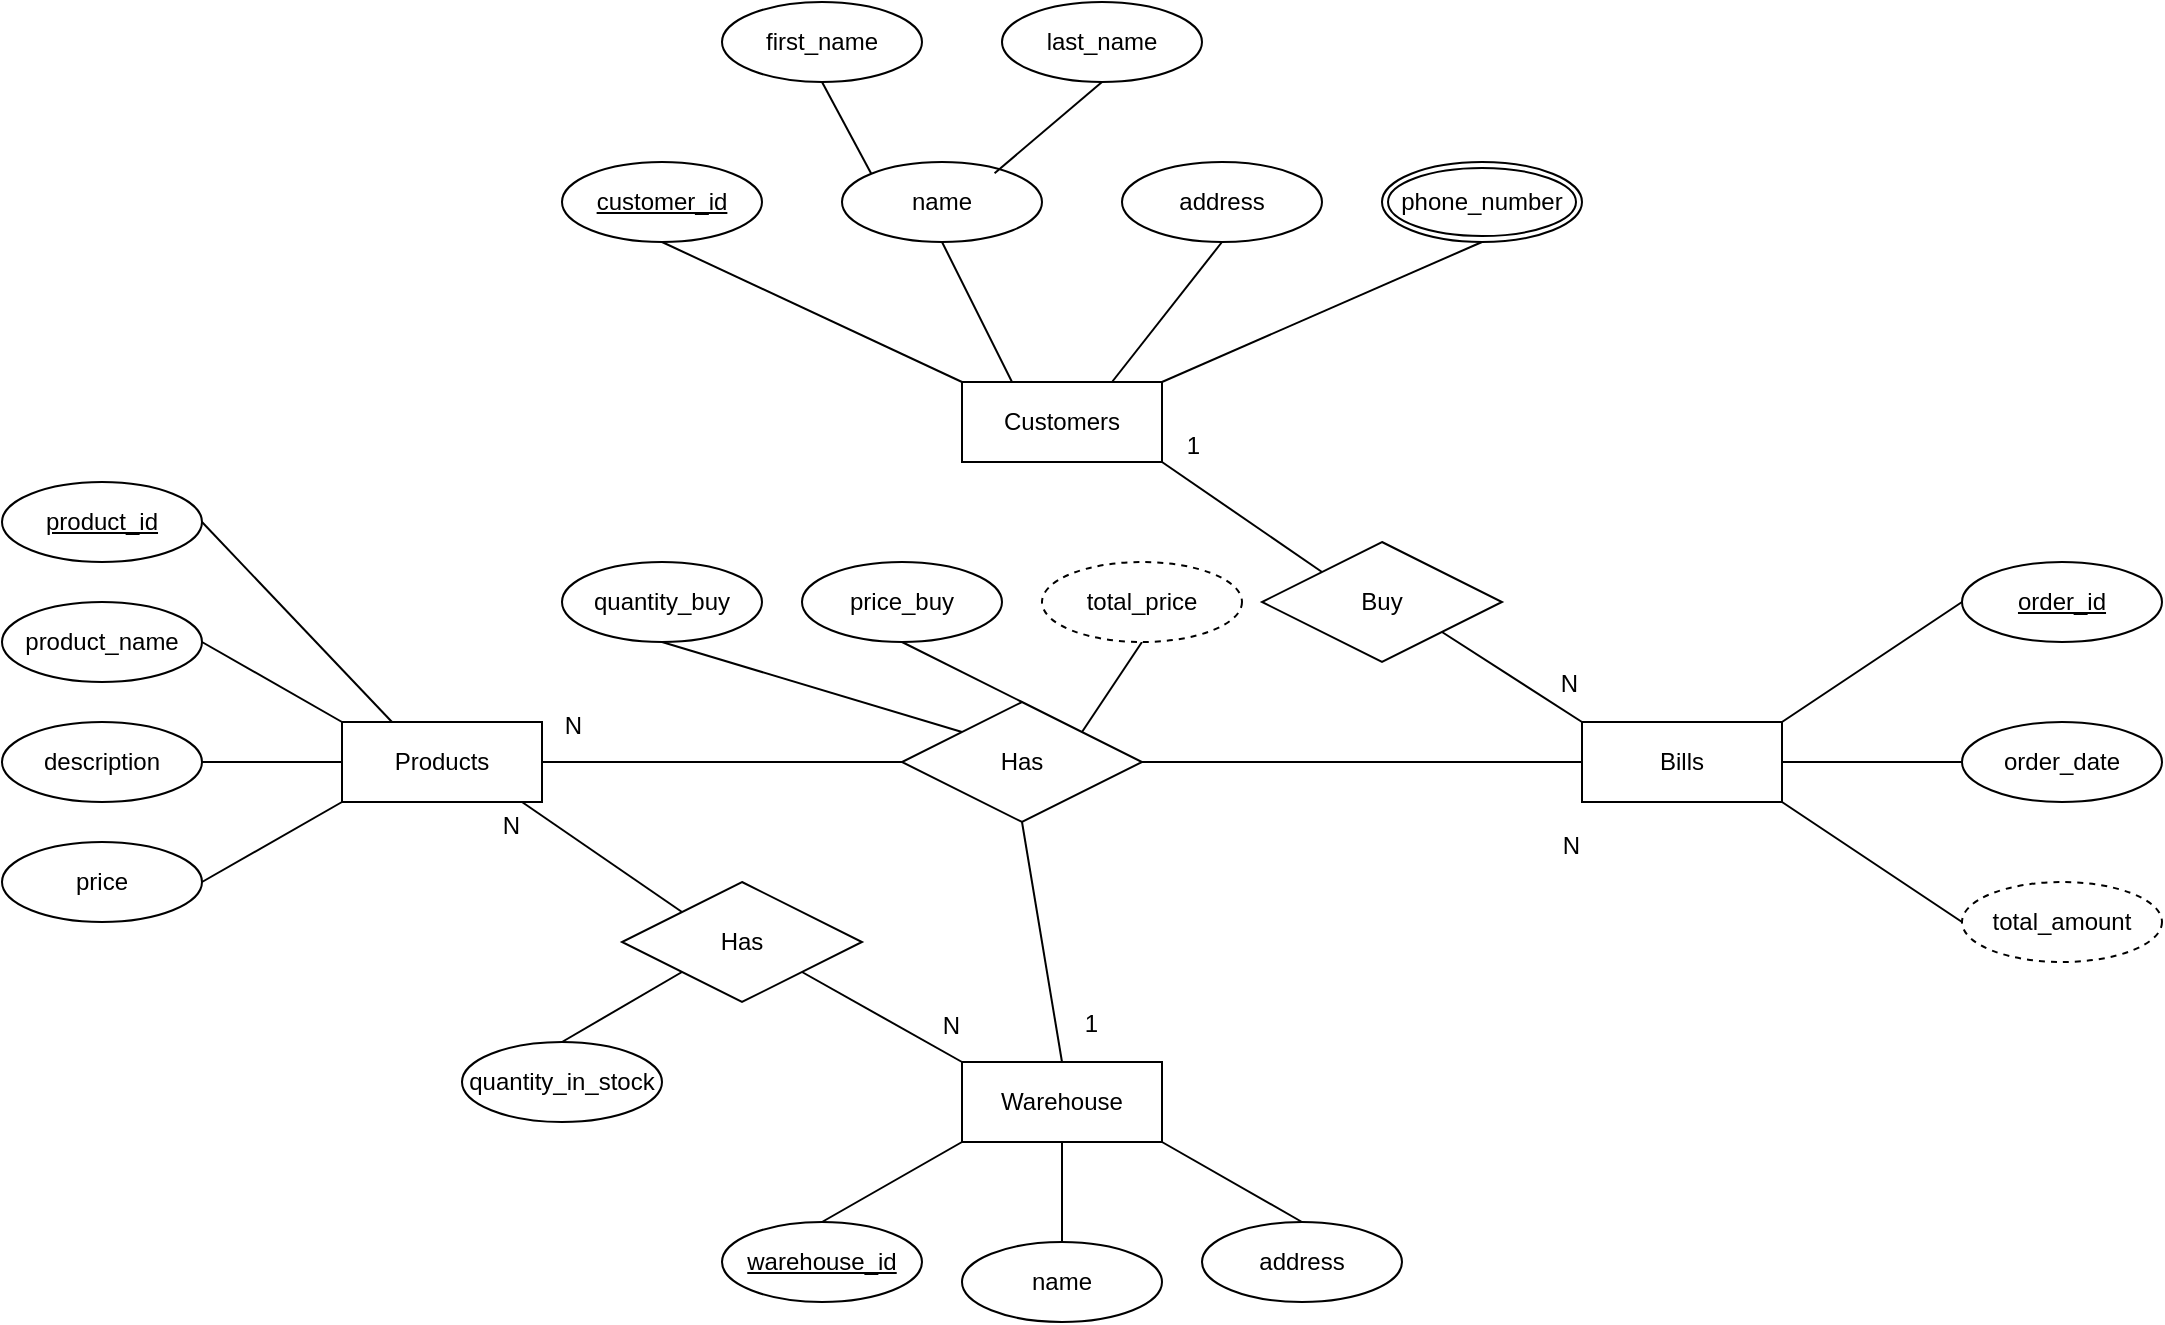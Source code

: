<mxfile version="22.0.7" type="device">
  <diagram name="Trang-1" id="I6vSAnG0Z0liUHzIv_t6">
    <mxGraphModel dx="1720" dy="1912" grid="1" gridSize="10" guides="1" tooltips="1" connect="1" arrows="1" fold="1" page="1" pageScale="1" pageWidth="827" pageHeight="1169" math="0" shadow="0">
      <root>
        <mxCell id="0" />
        <mxCell id="1" parent="0" />
        <mxCell id="HKH86jLXmNXEuIbAaIBr-1" value="Products" style="whiteSpace=wrap;html=1;align=center;" parent="1" vertex="1">
          <mxGeometry x="230" y="120" width="100" height="40" as="geometry" />
        </mxCell>
        <mxCell id="HKH86jLXmNXEuIbAaIBr-2" value="Customers" style="whiteSpace=wrap;html=1;align=center;" parent="1" vertex="1">
          <mxGeometry x="540" y="-50" width="100" height="40" as="geometry" />
        </mxCell>
        <mxCell id="HKH86jLXmNXEuIbAaIBr-3" value="Bills" style="whiteSpace=wrap;html=1;align=center;" parent="1" vertex="1">
          <mxGeometry x="850" y="120" width="100" height="40" as="geometry" />
        </mxCell>
        <mxCell id="HKH86jLXmNXEuIbAaIBr-4" value="Warehouse" style="whiteSpace=wrap;html=1;align=center;" parent="1" vertex="1">
          <mxGeometry x="540" y="290" width="100" height="40" as="geometry" />
        </mxCell>
        <mxCell id="HKH86jLXmNXEuIbAaIBr-5" value="product_id" style="ellipse;whiteSpace=wrap;html=1;align=center;fontStyle=4;" parent="1" vertex="1">
          <mxGeometry x="60" width="100" height="40" as="geometry" />
        </mxCell>
        <mxCell id="HKH86jLXmNXEuIbAaIBr-7" value="product_name" style="ellipse;whiteSpace=wrap;html=1;align=center;" parent="1" vertex="1">
          <mxGeometry x="60" y="60" width="100" height="40" as="geometry" />
        </mxCell>
        <mxCell id="HKH86jLXmNXEuIbAaIBr-8" value="description" style="ellipse;whiteSpace=wrap;html=1;align=center;" parent="1" vertex="1">
          <mxGeometry x="60" y="120" width="100" height="40" as="geometry" />
        </mxCell>
        <mxCell id="HKH86jLXmNXEuIbAaIBr-9" value="price" style="ellipse;whiteSpace=wrap;html=1;align=center;" parent="1" vertex="1">
          <mxGeometry x="60" y="180" width="100" height="40" as="geometry" />
        </mxCell>
        <mxCell id="HKH86jLXmNXEuIbAaIBr-11" value="&lt;u&gt;customer_id&lt;/u&gt;" style="ellipse;whiteSpace=wrap;html=1;align=center;" parent="1" vertex="1">
          <mxGeometry x="340" y="-160" width="100" height="40" as="geometry" />
        </mxCell>
        <mxCell id="HKH86jLXmNXEuIbAaIBr-12" value="name" style="ellipse;whiteSpace=wrap;html=1;align=center;" parent="1" vertex="1">
          <mxGeometry x="480" y="-160" width="100" height="40" as="geometry" />
        </mxCell>
        <mxCell id="HKH86jLXmNXEuIbAaIBr-13" value="first_name" style="ellipse;whiteSpace=wrap;html=1;align=center;" parent="1" vertex="1">
          <mxGeometry x="420" y="-240" width="100" height="40" as="geometry" />
        </mxCell>
        <mxCell id="HKH86jLXmNXEuIbAaIBr-14" value="last_name" style="ellipse;whiteSpace=wrap;html=1;align=center;" parent="1" vertex="1">
          <mxGeometry x="560" y="-240" width="100" height="40" as="geometry" />
        </mxCell>
        <mxCell id="HKH86jLXmNXEuIbAaIBr-16" value="total_amount" style="ellipse;whiteSpace=wrap;html=1;align=center;dashed=1;" parent="1" vertex="1">
          <mxGeometry x="1040" y="200" width="100" height="40" as="geometry" />
        </mxCell>
        <mxCell id="HKH86jLXmNXEuIbAaIBr-18" value="&lt;u&gt;order_id&lt;/u&gt;" style="ellipse;whiteSpace=wrap;html=1;align=center;" parent="1" vertex="1">
          <mxGeometry x="1040" y="40" width="100" height="40" as="geometry" />
        </mxCell>
        <mxCell id="HKH86jLXmNXEuIbAaIBr-19" value="order_date" style="ellipse;whiteSpace=wrap;html=1;align=center;" parent="1" vertex="1">
          <mxGeometry x="1040" y="120" width="100" height="40" as="geometry" />
        </mxCell>
        <mxCell id="HKH86jLXmNXEuIbAaIBr-21" value="&lt;u&gt;warehouse_id&lt;/u&gt;" style="ellipse;whiteSpace=wrap;html=1;align=center;" parent="1" vertex="1">
          <mxGeometry x="420" y="370" width="100" height="40" as="geometry" />
        </mxCell>
        <mxCell id="HKH86jLXmNXEuIbAaIBr-24" value="" style="endArrow=none;html=1;rounded=0;exitX=1;exitY=0.5;exitDx=0;exitDy=0;entryX=0.25;entryY=0;entryDx=0;entryDy=0;" parent="1" source="HKH86jLXmNXEuIbAaIBr-5" target="HKH86jLXmNXEuIbAaIBr-1" edge="1">
          <mxGeometry relative="1" as="geometry">
            <mxPoint x="560" y="90" as="sourcePoint" />
            <mxPoint x="720" y="90" as="targetPoint" />
          </mxGeometry>
        </mxCell>
        <mxCell id="HKH86jLXmNXEuIbAaIBr-25" value="" style="endArrow=none;html=1;rounded=0;exitX=1;exitY=0.5;exitDx=0;exitDy=0;entryX=0;entryY=0;entryDx=0;entryDy=0;" parent="1" source="HKH86jLXmNXEuIbAaIBr-7" target="HKH86jLXmNXEuIbAaIBr-1" edge="1">
          <mxGeometry relative="1" as="geometry">
            <mxPoint x="390" y="110" as="sourcePoint" />
            <mxPoint x="720" y="90" as="targetPoint" />
          </mxGeometry>
        </mxCell>
        <mxCell id="HKH86jLXmNXEuIbAaIBr-26" value="" style="endArrow=none;html=1;rounded=0;exitX=1;exitY=0.5;exitDx=0;exitDy=0;entryX=0;entryY=0.5;entryDx=0;entryDy=0;" parent="1" source="HKH86jLXmNXEuIbAaIBr-8" target="HKH86jLXmNXEuIbAaIBr-1" edge="1">
          <mxGeometry relative="1" as="geometry">
            <mxPoint x="560" y="90" as="sourcePoint" />
            <mxPoint x="720" y="90" as="targetPoint" />
          </mxGeometry>
        </mxCell>
        <mxCell id="HKH86jLXmNXEuIbAaIBr-27" value="" style="endArrow=none;html=1;rounded=0;exitX=1;exitY=0.5;exitDx=0;exitDy=0;entryX=0;entryY=1;entryDx=0;entryDy=0;" parent="1" source="HKH86jLXmNXEuIbAaIBr-9" target="HKH86jLXmNXEuIbAaIBr-1" edge="1">
          <mxGeometry relative="1" as="geometry">
            <mxPoint x="560" y="90" as="sourcePoint" />
            <mxPoint x="720" y="90" as="targetPoint" />
          </mxGeometry>
        </mxCell>
        <mxCell id="HKH86jLXmNXEuIbAaIBr-29" value="" style="endArrow=none;html=1;rounded=0;exitX=0.5;exitY=1;exitDx=0;exitDy=0;entryX=0;entryY=0;entryDx=0;entryDy=0;" parent="1" source="HKH86jLXmNXEuIbAaIBr-11" target="HKH86jLXmNXEuIbAaIBr-2" edge="1">
          <mxGeometry relative="1" as="geometry">
            <mxPoint x="560" y="90" as="sourcePoint" />
            <mxPoint x="720" y="90" as="targetPoint" />
          </mxGeometry>
        </mxCell>
        <mxCell id="HKH86jLXmNXEuIbAaIBr-30" value="" style="endArrow=none;html=1;rounded=0;exitX=0.5;exitY=1;exitDx=0;exitDy=0;entryX=0.25;entryY=0;entryDx=0;entryDy=0;" parent="1" source="HKH86jLXmNXEuIbAaIBr-12" target="HKH86jLXmNXEuIbAaIBr-2" edge="1">
          <mxGeometry relative="1" as="geometry">
            <mxPoint x="560" y="90" as="sourcePoint" />
            <mxPoint x="720" y="90" as="targetPoint" />
          </mxGeometry>
        </mxCell>
        <mxCell id="HKH86jLXmNXEuIbAaIBr-31" value="" style="endArrow=none;html=1;rounded=0;entryX=0.75;entryY=0;entryDx=0;entryDy=0;" parent="1" target="HKH86jLXmNXEuIbAaIBr-2" edge="1">
          <mxGeometry relative="1" as="geometry">
            <mxPoint x="670" y="-120" as="sourcePoint" />
            <mxPoint x="720" y="90" as="targetPoint" />
          </mxGeometry>
        </mxCell>
        <mxCell id="HKH86jLXmNXEuIbAaIBr-32" value="" style="endArrow=none;html=1;rounded=0;exitX=1;exitY=0;exitDx=0;exitDy=0;entryX=0.5;entryY=1;entryDx=0;entryDy=0;" parent="1" source="HKH86jLXmNXEuIbAaIBr-2" target="HKH86jLXmNXEuIbAaIBr-57" edge="1">
          <mxGeometry relative="1" as="geometry">
            <mxPoint x="560" y="90" as="sourcePoint" />
            <mxPoint x="810" y="-100" as="targetPoint" />
          </mxGeometry>
        </mxCell>
        <mxCell id="HKH86jLXmNXEuIbAaIBr-33" value="" style="endArrow=none;html=1;rounded=0;exitX=0.5;exitY=1;exitDx=0;exitDy=0;entryX=0;entryY=0;entryDx=0;entryDy=0;" parent="1" source="HKH86jLXmNXEuIbAaIBr-13" target="HKH86jLXmNXEuIbAaIBr-12" edge="1">
          <mxGeometry relative="1" as="geometry">
            <mxPoint x="560" y="90" as="sourcePoint" />
            <mxPoint x="720" y="90" as="targetPoint" />
          </mxGeometry>
        </mxCell>
        <mxCell id="HKH86jLXmNXEuIbAaIBr-34" value="" style="endArrow=none;html=1;rounded=0;exitX=0.5;exitY=1;exitDx=0;exitDy=0;entryX=0.763;entryY=0.14;entryDx=0;entryDy=0;entryPerimeter=0;" parent="1" source="HKH86jLXmNXEuIbAaIBr-14" target="HKH86jLXmNXEuIbAaIBr-12" edge="1">
          <mxGeometry relative="1" as="geometry">
            <mxPoint x="560" y="90" as="sourcePoint" />
            <mxPoint x="570" y="-160" as="targetPoint" />
          </mxGeometry>
        </mxCell>
        <mxCell id="HKH86jLXmNXEuIbAaIBr-35" value="" style="endArrow=none;html=1;rounded=0;entryX=0.5;entryY=0;entryDx=0;entryDy=0;exitX=0;exitY=1;exitDx=0;exitDy=0;" parent="1" source="HKH86jLXmNXEuIbAaIBr-4" target="HKH86jLXmNXEuIbAaIBr-21" edge="1">
          <mxGeometry relative="1" as="geometry">
            <mxPoint x="240" y="260" as="sourcePoint" />
            <mxPoint x="400" y="260" as="targetPoint" />
          </mxGeometry>
        </mxCell>
        <mxCell id="HKH86jLXmNXEuIbAaIBr-36" value="" style="endArrow=none;html=1;rounded=0;entryX=0.5;entryY=0;entryDx=0;entryDy=0;exitX=1;exitY=1;exitDx=0;exitDy=0;" parent="1" source="HKH86jLXmNXEuIbAaIBr-4" target="VSXbe_3oCAJCk4VXN_k7-2" edge="1">
          <mxGeometry relative="1" as="geometry">
            <mxPoint x="240" y="260" as="sourcePoint" />
            <mxPoint x="700" y="370" as="targetPoint" />
          </mxGeometry>
        </mxCell>
        <mxCell id="HKH86jLXmNXEuIbAaIBr-37" value="" style="endArrow=none;html=1;rounded=0;exitX=1;exitY=1;exitDx=0;exitDy=0;entryX=0;entryY=0.5;entryDx=0;entryDy=0;" parent="1" source="HKH86jLXmNXEuIbAaIBr-3" target="HKH86jLXmNXEuIbAaIBr-16" edge="1">
          <mxGeometry relative="1" as="geometry">
            <mxPoint x="870" y="-70" as="sourcePoint" />
            <mxPoint x="990" y="230" as="targetPoint" />
          </mxGeometry>
        </mxCell>
        <mxCell id="HKH86jLXmNXEuIbAaIBr-38" value="" style="endArrow=none;html=1;rounded=0;exitX=0;exitY=0.5;exitDx=0;exitDy=0;entryX=1;entryY=0.5;entryDx=0;entryDy=0;exitPerimeter=0;" parent="1" source="HKH86jLXmNXEuIbAaIBr-19" target="HKH86jLXmNXEuIbAaIBr-3" edge="1">
          <mxGeometry relative="1" as="geometry">
            <mxPoint x="870" y="-70" as="sourcePoint" />
            <mxPoint x="1030" y="-70" as="targetPoint" />
          </mxGeometry>
        </mxCell>
        <mxCell id="HKH86jLXmNXEuIbAaIBr-39" value="" style="endArrow=none;html=1;rounded=0;exitX=0;exitY=0.5;exitDx=0;exitDy=0;entryX=1;entryY=0;entryDx=0;entryDy=0;" parent="1" source="HKH86jLXmNXEuIbAaIBr-18" target="HKH86jLXmNXEuIbAaIBr-3" edge="1">
          <mxGeometry relative="1" as="geometry">
            <mxPoint x="870" y="-70" as="sourcePoint" />
            <mxPoint x="1030" y="-70" as="targetPoint" />
          </mxGeometry>
        </mxCell>
        <mxCell id="HKH86jLXmNXEuIbAaIBr-40" value="Buy" style="shape=rhombus;perimeter=rhombusPerimeter;whiteSpace=wrap;html=1;align=center;" parent="1" vertex="1">
          <mxGeometry x="690" y="30" width="120" height="60" as="geometry" />
        </mxCell>
        <mxCell id="HKH86jLXmNXEuIbAaIBr-41" value="" style="endArrow=none;html=1;rounded=0;entryX=1;entryY=1;entryDx=0;entryDy=0;exitX=0;exitY=0;exitDx=0;exitDy=0;" parent="1" source="HKH86jLXmNXEuIbAaIBr-40" target="HKH86jLXmNXEuIbAaIBr-2" edge="1">
          <mxGeometry relative="1" as="geometry">
            <mxPoint x="560" y="100" as="sourcePoint" />
            <mxPoint x="720" y="100" as="targetPoint" />
          </mxGeometry>
        </mxCell>
        <mxCell id="HKH86jLXmNXEuIbAaIBr-42" value="1" style="resizable=0;html=1;whiteSpace=wrap;align=right;verticalAlign=bottom;" parent="HKH86jLXmNXEuIbAaIBr-41" connectable="0" vertex="1">
          <mxGeometry x="1" relative="1" as="geometry">
            <mxPoint x="20" as="offset" />
          </mxGeometry>
        </mxCell>
        <mxCell id="HKH86jLXmNXEuIbAaIBr-43" value="" style="endArrow=none;html=1;rounded=0;entryX=0;entryY=0;entryDx=0;entryDy=0;exitX=1;exitY=1;exitDx=0;exitDy=0;" parent="1" source="HKH86jLXmNXEuIbAaIBr-40" target="HKH86jLXmNXEuIbAaIBr-3" edge="1">
          <mxGeometry relative="1" as="geometry">
            <mxPoint x="560" y="100" as="sourcePoint" />
            <mxPoint x="720" y="100" as="targetPoint" />
          </mxGeometry>
        </mxCell>
        <mxCell id="HKH86jLXmNXEuIbAaIBr-44" value="N" style="resizable=0;html=1;whiteSpace=wrap;align=right;verticalAlign=bottom;" parent="HKH86jLXmNXEuIbAaIBr-43" connectable="0" vertex="1">
          <mxGeometry x="1" relative="1" as="geometry">
            <mxPoint y="-10" as="offset" />
          </mxGeometry>
        </mxCell>
        <mxCell id="HKH86jLXmNXEuIbAaIBr-45" value="Has" style="shape=rhombus;perimeter=rhombusPerimeter;whiteSpace=wrap;html=1;align=center;" parent="1" vertex="1">
          <mxGeometry x="510" y="110" width="120" height="60" as="geometry" />
        </mxCell>
        <mxCell id="HKH86jLXmNXEuIbAaIBr-49" value="" style="endArrow=none;html=1;rounded=0;exitX=0;exitY=0;exitDx=0;exitDy=0;" parent="1" source="HKH86jLXmNXEuIbAaIBr-51" edge="1">
          <mxGeometry relative="1" as="geometry">
            <mxPoint x="730" y="290" as="sourcePoint" />
            <mxPoint x="320" y="160" as="targetPoint" />
          </mxGeometry>
        </mxCell>
        <mxCell id="HKH86jLXmNXEuIbAaIBr-50" value="N" style="resizable=0;html=1;whiteSpace=wrap;align=right;verticalAlign=bottom;" parent="HKH86jLXmNXEuIbAaIBr-49" connectable="0" vertex="1">
          <mxGeometry x="1" relative="1" as="geometry">
            <mxPoint y="20" as="offset" />
          </mxGeometry>
        </mxCell>
        <mxCell id="HKH86jLXmNXEuIbAaIBr-51" value="Has" style="shape=rhombus;perimeter=rhombusPerimeter;whiteSpace=wrap;html=1;align=center;" parent="1" vertex="1">
          <mxGeometry x="370" y="200" width="120" height="60" as="geometry" />
        </mxCell>
        <mxCell id="HKH86jLXmNXEuIbAaIBr-52" value="" style="endArrow=none;html=1;rounded=0;exitX=1;exitY=1;exitDx=0;exitDy=0;entryX=0;entryY=0;entryDx=0;entryDy=0;" parent="1" source="HKH86jLXmNXEuIbAaIBr-51" target="HKH86jLXmNXEuIbAaIBr-4" edge="1">
          <mxGeometry relative="1" as="geometry">
            <mxPoint x="560" y="100" as="sourcePoint" />
            <mxPoint x="720" y="100" as="targetPoint" />
          </mxGeometry>
        </mxCell>
        <mxCell id="HKH86jLXmNXEuIbAaIBr-53" value="N" style="resizable=0;html=1;whiteSpace=wrap;align=right;verticalAlign=bottom;" parent="HKH86jLXmNXEuIbAaIBr-52" connectable="0" vertex="1">
          <mxGeometry x="1" relative="1" as="geometry">
            <mxPoint y="-10" as="offset" />
          </mxGeometry>
        </mxCell>
        <mxCell id="HKH86jLXmNXEuIbAaIBr-57" value="phone_number" style="ellipse;shape=doubleEllipse;margin=3;whiteSpace=wrap;html=1;align=center;" parent="1" vertex="1">
          <mxGeometry x="750" y="-160" width="100" height="40" as="geometry" />
        </mxCell>
        <mxCell id="VSXbe_3oCAJCk4VXN_k7-1" value="address" style="ellipse;whiteSpace=wrap;html=1;align=center;" parent="1" vertex="1">
          <mxGeometry x="620" y="-160" width="100" height="40" as="geometry" />
        </mxCell>
        <mxCell id="VSXbe_3oCAJCk4VXN_k7-2" value="address" style="ellipse;whiteSpace=wrap;html=1;align=center;" parent="1" vertex="1">
          <mxGeometry x="660" y="370" width="100" height="40" as="geometry" />
        </mxCell>
        <mxCell id="VSXbe_3oCAJCk4VXN_k7-3" value="name" style="ellipse;whiteSpace=wrap;html=1;align=center;" parent="1" vertex="1">
          <mxGeometry x="540" y="380" width="100" height="40" as="geometry" />
        </mxCell>
        <mxCell id="VSXbe_3oCAJCk4VXN_k7-4" value="" style="endArrow=none;html=1;rounded=0;exitX=0.5;exitY=1;exitDx=0;exitDy=0;entryX=0.5;entryY=0;entryDx=0;entryDy=0;" parent="1" source="HKH86jLXmNXEuIbAaIBr-4" target="VSXbe_3oCAJCk4VXN_k7-3" edge="1">
          <mxGeometry relative="1" as="geometry">
            <mxPoint x="590" y="310" as="sourcePoint" />
            <mxPoint x="750" y="310" as="targetPoint" />
          </mxGeometry>
        </mxCell>
        <mxCell id="VSXbe_3oCAJCk4VXN_k7-5" value="" style="endArrow=none;html=1;rounded=0;entryX=0;entryY=0.5;entryDx=0;entryDy=0;exitX=1;exitY=0.5;exitDx=0;exitDy=0;" parent="1" source="HKH86jLXmNXEuIbAaIBr-45" target="HKH86jLXmNXEuIbAaIBr-3" edge="1">
          <mxGeometry relative="1" as="geometry">
            <mxPoint x="590" y="140" as="sourcePoint" />
            <mxPoint x="750" y="140" as="targetPoint" />
          </mxGeometry>
        </mxCell>
        <mxCell id="VSXbe_3oCAJCk4VXN_k7-6" value="N" style="resizable=0;html=1;whiteSpace=wrap;align=right;verticalAlign=bottom;" parent="VSXbe_3oCAJCk4VXN_k7-5" connectable="0" vertex="1">
          <mxGeometry x="1" relative="1" as="geometry">
            <mxPoint y="50" as="offset" />
          </mxGeometry>
        </mxCell>
        <mxCell id="VSXbe_3oCAJCk4VXN_k7-7" value="" style="endArrow=none;html=1;rounded=0;exitX=0;exitY=0.5;exitDx=0;exitDy=0;entryX=1;entryY=0.5;entryDx=0;entryDy=0;" parent="1" source="HKH86jLXmNXEuIbAaIBr-45" target="HKH86jLXmNXEuIbAaIBr-1" edge="1">
          <mxGeometry relative="1" as="geometry">
            <mxPoint x="590" y="140" as="sourcePoint" />
            <mxPoint x="750" y="140" as="targetPoint" />
          </mxGeometry>
        </mxCell>
        <mxCell id="VSXbe_3oCAJCk4VXN_k7-8" value="N" style="resizable=0;html=1;whiteSpace=wrap;align=right;verticalAlign=bottom;" parent="VSXbe_3oCAJCk4VXN_k7-7" connectable="0" vertex="1">
          <mxGeometry x="1" relative="1" as="geometry">
            <mxPoint x="21" y="-10" as="offset" />
          </mxGeometry>
        </mxCell>
        <mxCell id="VSXbe_3oCAJCk4VXN_k7-9" value="quantity_buy" style="ellipse;whiteSpace=wrap;html=1;align=center;" parent="1" vertex="1">
          <mxGeometry x="340" y="40" width="100" height="40" as="geometry" />
        </mxCell>
        <mxCell id="VSXbe_3oCAJCk4VXN_k7-10" value="price_buy" style="ellipse;whiteSpace=wrap;html=1;align=center;" parent="1" vertex="1">
          <mxGeometry x="460" y="40" width="100" height="40" as="geometry" />
        </mxCell>
        <mxCell id="VSXbe_3oCAJCk4VXN_k7-12" value="" style="endArrow=none;html=1;rounded=0;exitX=0.5;exitY=1;exitDx=0;exitDy=0;entryX=0;entryY=0;entryDx=0;entryDy=0;" parent="1" source="VSXbe_3oCAJCk4VXN_k7-9" target="HKH86jLXmNXEuIbAaIBr-45" edge="1">
          <mxGeometry relative="1" as="geometry">
            <mxPoint x="610" y="140" as="sourcePoint" />
            <mxPoint x="770" y="140" as="targetPoint" />
          </mxGeometry>
        </mxCell>
        <mxCell id="VSXbe_3oCAJCk4VXN_k7-13" value="" style="endArrow=none;html=1;rounded=0;exitX=0.5;exitY=1;exitDx=0;exitDy=0;entryX=0.5;entryY=0;entryDx=0;entryDy=0;" parent="1" source="VSXbe_3oCAJCk4VXN_k7-10" target="HKH86jLXmNXEuIbAaIBr-45" edge="1">
          <mxGeometry relative="1" as="geometry">
            <mxPoint x="610" y="140" as="sourcePoint" />
            <mxPoint x="770" y="140" as="targetPoint" />
          </mxGeometry>
        </mxCell>
        <mxCell id="VSXbe_3oCAJCk4VXN_k7-15" value="quantity_in_stock" style="ellipse;whiteSpace=wrap;html=1;align=center;" parent="1" vertex="1">
          <mxGeometry x="290" y="280" width="100" height="40" as="geometry" />
        </mxCell>
        <mxCell id="VSXbe_3oCAJCk4VXN_k7-16" value="" style="endArrow=none;html=1;rounded=0;exitX=0;exitY=1;exitDx=0;exitDy=0;entryX=0.5;entryY=0;entryDx=0;entryDy=0;" parent="1" source="HKH86jLXmNXEuIbAaIBr-51" target="VSXbe_3oCAJCk4VXN_k7-15" edge="1">
          <mxGeometry relative="1" as="geometry">
            <mxPoint x="610" y="140" as="sourcePoint" />
            <mxPoint x="770" y="140" as="targetPoint" />
          </mxGeometry>
        </mxCell>
        <mxCell id="RjqxUXUyLk6jYZJQyEJS-2" value="" style="endArrow=none;html=1;rounded=0;entryX=0.5;entryY=1;entryDx=0;entryDy=0;exitX=1;exitY=0;exitDx=0;exitDy=0;" parent="1" source="HKH86jLXmNXEuIbAaIBr-45" target="RjqxUXUyLk6jYZJQyEJS-5" edge="1">
          <mxGeometry relative="1" as="geometry">
            <mxPoint x="570" y="170" as="sourcePoint" />
            <mxPoint x="620" y="190" as="targetPoint" />
          </mxGeometry>
        </mxCell>
        <mxCell id="RjqxUXUyLk6jYZJQyEJS-5" value="total_price" style="ellipse;whiteSpace=wrap;html=1;align=center;dashed=1;" parent="1" vertex="1">
          <mxGeometry x="580" y="40" width="100" height="40" as="geometry" />
        </mxCell>
        <mxCell id="CpPoiTR2_dn6H4p_IPDt-1" value="" style="endArrow=none;html=1;rounded=0;exitX=0.5;exitY=1;exitDx=0;exitDy=0;entryX=0.5;entryY=0;entryDx=0;entryDy=0;" edge="1" parent="1" source="HKH86jLXmNXEuIbAaIBr-45" target="HKH86jLXmNXEuIbAaIBr-4">
          <mxGeometry relative="1" as="geometry">
            <mxPoint x="630" y="100" as="sourcePoint" />
            <mxPoint x="790" y="100" as="targetPoint" />
          </mxGeometry>
        </mxCell>
        <mxCell id="CpPoiTR2_dn6H4p_IPDt-2" value="1" style="resizable=0;html=1;whiteSpace=wrap;align=right;verticalAlign=bottom;" connectable="0" vertex="1" parent="CpPoiTR2_dn6H4p_IPDt-1">
          <mxGeometry x="1" relative="1" as="geometry">
            <mxPoint x="20" y="-10" as="offset" />
          </mxGeometry>
        </mxCell>
      </root>
    </mxGraphModel>
  </diagram>
</mxfile>
